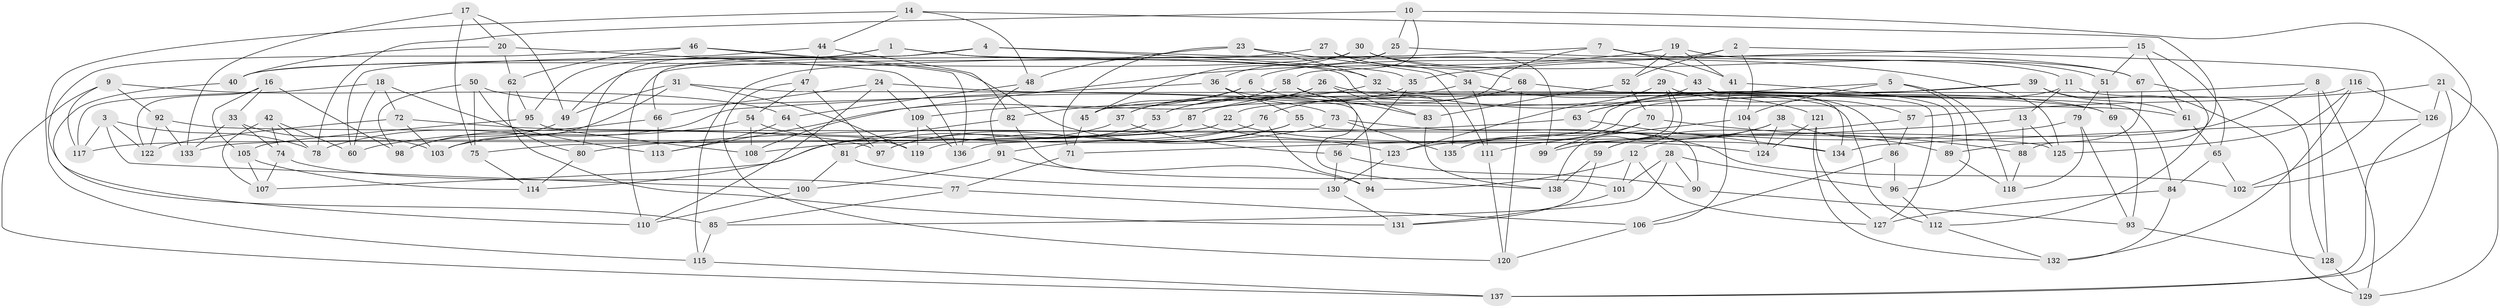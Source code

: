 // coarse degree distribution, {6: 0.4888888888888889, 4: 0.4444444444444444, 5: 0.044444444444444446, 3: 0.022222222222222223}
// Generated by graph-tools (version 1.1) at 2025/42/03/06/25 10:42:19]
// undirected, 138 vertices, 276 edges
graph export_dot {
graph [start="1"]
  node [color=gray90,style=filled];
  1;
  2;
  3;
  4;
  5;
  6;
  7;
  8;
  9;
  10;
  11;
  12;
  13;
  14;
  15;
  16;
  17;
  18;
  19;
  20;
  21;
  22;
  23;
  24;
  25;
  26;
  27;
  28;
  29;
  30;
  31;
  32;
  33;
  34;
  35;
  36;
  37;
  38;
  39;
  40;
  41;
  42;
  43;
  44;
  45;
  46;
  47;
  48;
  49;
  50;
  51;
  52;
  53;
  54;
  55;
  56;
  57;
  58;
  59;
  60;
  61;
  62;
  63;
  64;
  65;
  66;
  67;
  68;
  69;
  70;
  71;
  72;
  73;
  74;
  75;
  76;
  77;
  78;
  79;
  80;
  81;
  82;
  83;
  84;
  85;
  86;
  87;
  88;
  89;
  90;
  91;
  92;
  93;
  94;
  95;
  96;
  97;
  98;
  99;
  100;
  101;
  102;
  103;
  104;
  105;
  106;
  107;
  108;
  109;
  110;
  111;
  112;
  113;
  114;
  115;
  116;
  117;
  118;
  119;
  120;
  121;
  122;
  123;
  124;
  125;
  126;
  127;
  128;
  129;
  130;
  131;
  132;
  133;
  134;
  135;
  136;
  137;
  138;
  1 -- 95;
  1 -- 80;
  1 -- 32;
  1 -- 135;
  2 -- 52;
  2 -- 6;
  2 -- 104;
  2 -- 102;
  3 -- 122;
  3 -- 117;
  3 -- 78;
  3 -- 100;
  4 -- 35;
  4 -- 66;
  4 -- 40;
  4 -- 125;
  5 -- 63;
  5 -- 104;
  5 -- 96;
  5 -- 118;
  6 -- 113;
  6 -- 45;
  6 -- 69;
  7 -- 87;
  7 -- 41;
  7 -- 11;
  7 -- 115;
  8 -- 129;
  8 -- 22;
  8 -- 128;
  8 -- 12;
  9 -- 137;
  9 -- 92;
  9 -- 64;
  9 -- 117;
  10 -- 58;
  10 -- 102;
  10 -- 25;
  10 -- 78;
  11 -- 128;
  11 -- 13;
  11 -- 136;
  12 -- 127;
  12 -- 101;
  12 -- 94;
  13 -- 71;
  13 -- 88;
  13 -- 125;
  14 -- 48;
  14 -- 44;
  14 -- 115;
  14 -- 88;
  15 -- 51;
  15 -- 65;
  15 -- 61;
  15 -- 35;
  16 -- 98;
  16 -- 33;
  16 -- 105;
  16 -- 122;
  17 -- 75;
  17 -- 133;
  17 -- 20;
  17 -- 49;
  18 -- 113;
  18 -- 60;
  18 -- 117;
  18 -- 72;
  19 -- 41;
  19 -- 67;
  19 -- 52;
  19 -- 108;
  20 -- 62;
  20 -- 136;
  20 -- 40;
  21 -- 129;
  21 -- 137;
  21 -- 57;
  21 -- 126;
  22 -- 133;
  22 -- 124;
  22 -- 75;
  23 -- 71;
  23 -- 48;
  23 -- 111;
  23 -- 32;
  24 -- 69;
  24 -- 66;
  24 -- 110;
  24 -- 109;
  25 -- 36;
  25 -- 110;
  25 -- 67;
  26 -- 83;
  26 -- 37;
  26 -- 112;
  26 -- 109;
  27 -- 34;
  27 -- 99;
  27 -- 49;
  27 -- 68;
  28 -- 90;
  28 -- 101;
  28 -- 85;
  28 -- 96;
  29 -- 138;
  29 -- 99;
  29 -- 123;
  29 -- 57;
  30 -- 45;
  30 -- 43;
  30 -- 51;
  30 -- 40;
  31 -- 119;
  31 -- 138;
  31 -- 103;
  31 -- 49;
  32 -- 84;
  32 -- 37;
  33 -- 133;
  33 -- 74;
  33 -- 103;
  34 -- 121;
  34 -- 53;
  34 -- 111;
  35 -- 56;
  35 -- 53;
  36 -- 55;
  36 -- 78;
  36 -- 61;
  37 -- 56;
  37 -- 107;
  38 -- 99;
  38 -- 89;
  38 -- 124;
  38 -- 59;
  39 -- 129;
  39 -- 45;
  39 -- 61;
  39 -- 63;
  40 -- 110;
  41 -- 106;
  41 -- 89;
  42 -- 78;
  42 -- 107;
  42 -- 60;
  42 -- 74;
  43 -- 127;
  43 -- 87;
  43 -- 134;
  44 -- 60;
  44 -- 82;
  44 -- 47;
  45 -- 71;
  46 -- 123;
  46 -- 85;
  46 -- 136;
  46 -- 62;
  47 -- 120;
  47 -- 54;
  47 -- 97;
  48 -- 91;
  48 -- 64;
  49 -- 98;
  50 -- 98;
  50 -- 75;
  50 -- 80;
  50 -- 73;
  51 -- 79;
  51 -- 69;
  52 -- 70;
  52 -- 83;
  53 -- 81;
  53 -- 97;
  54 -- 108;
  54 -- 60;
  54 -- 119;
  55 -- 91;
  55 -- 90;
  55 -- 119;
  56 -- 130;
  56 -- 90;
  57 -- 59;
  57 -- 86;
  58 -- 94;
  58 -- 82;
  58 -- 83;
  59 -- 138;
  59 -- 131;
  61 -- 65;
  62 -- 131;
  62 -- 95;
  63 -- 80;
  63 -- 134;
  64 -- 81;
  64 -- 113;
  65 -- 102;
  65 -- 84;
  66 -- 113;
  66 -- 98;
  67 -- 89;
  67 -- 112;
  68 -- 76;
  68 -- 120;
  68 -- 86;
  69 -- 93;
  70 -- 88;
  70 -- 135;
  70 -- 99;
  71 -- 77;
  72 -- 122;
  72 -- 97;
  72 -- 103;
  73 -- 103;
  73 -- 135;
  73 -- 102;
  74 -- 77;
  74 -- 107;
  75 -- 114;
  76 -- 108;
  76 -- 94;
  76 -- 97;
  77 -- 106;
  77 -- 85;
  79 -- 93;
  79 -- 118;
  79 -- 123;
  80 -- 114;
  81 -- 100;
  81 -- 130;
  82 -- 101;
  82 -- 114;
  83 -- 138;
  84 -- 127;
  84 -- 132;
  85 -- 115;
  86 -- 106;
  86 -- 96;
  87 -- 134;
  87 -- 117;
  88 -- 118;
  89 -- 118;
  90 -- 93;
  91 -- 94;
  91 -- 100;
  92 -- 133;
  92 -- 122;
  92 -- 125;
  93 -- 128;
  95 -- 105;
  95 -- 108;
  96 -- 112;
  100 -- 110;
  101 -- 131;
  104 -- 124;
  104 -- 111;
  105 -- 107;
  105 -- 114;
  106 -- 120;
  109 -- 119;
  109 -- 136;
  111 -- 120;
  112 -- 132;
  115 -- 137;
  116 -- 135;
  116 -- 125;
  116 -- 126;
  116 -- 132;
  121 -- 127;
  121 -- 132;
  121 -- 124;
  123 -- 130;
  126 -- 134;
  126 -- 137;
  128 -- 129;
  130 -- 131;
}
